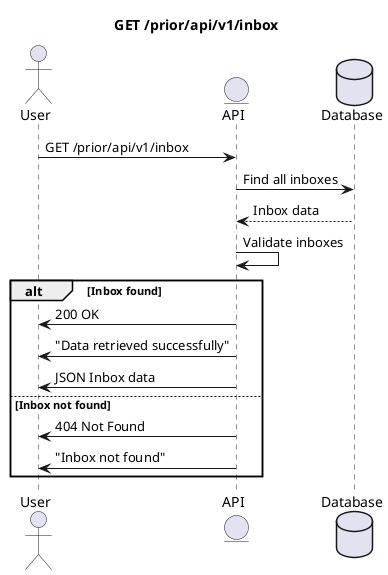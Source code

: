 @startuml
'https://plantuml.com/sequence-diagram

title GET /prior/api/v1/inbox

actor User as u
entity API as a
database Database as d

u->a : GET /prior/api/v1/inbox
a->d: Find all inboxes
d-->a : Inbox data
a->a : Validate inboxes

alt Inbox found
    a->u : 200 OK
    a->u : "Data retrieved successfully"
    a->u : JSON Inbox data
else Inbox not found
    a->u : 404 Not Found
    a->u : "Inbox not found"
end

@enduml